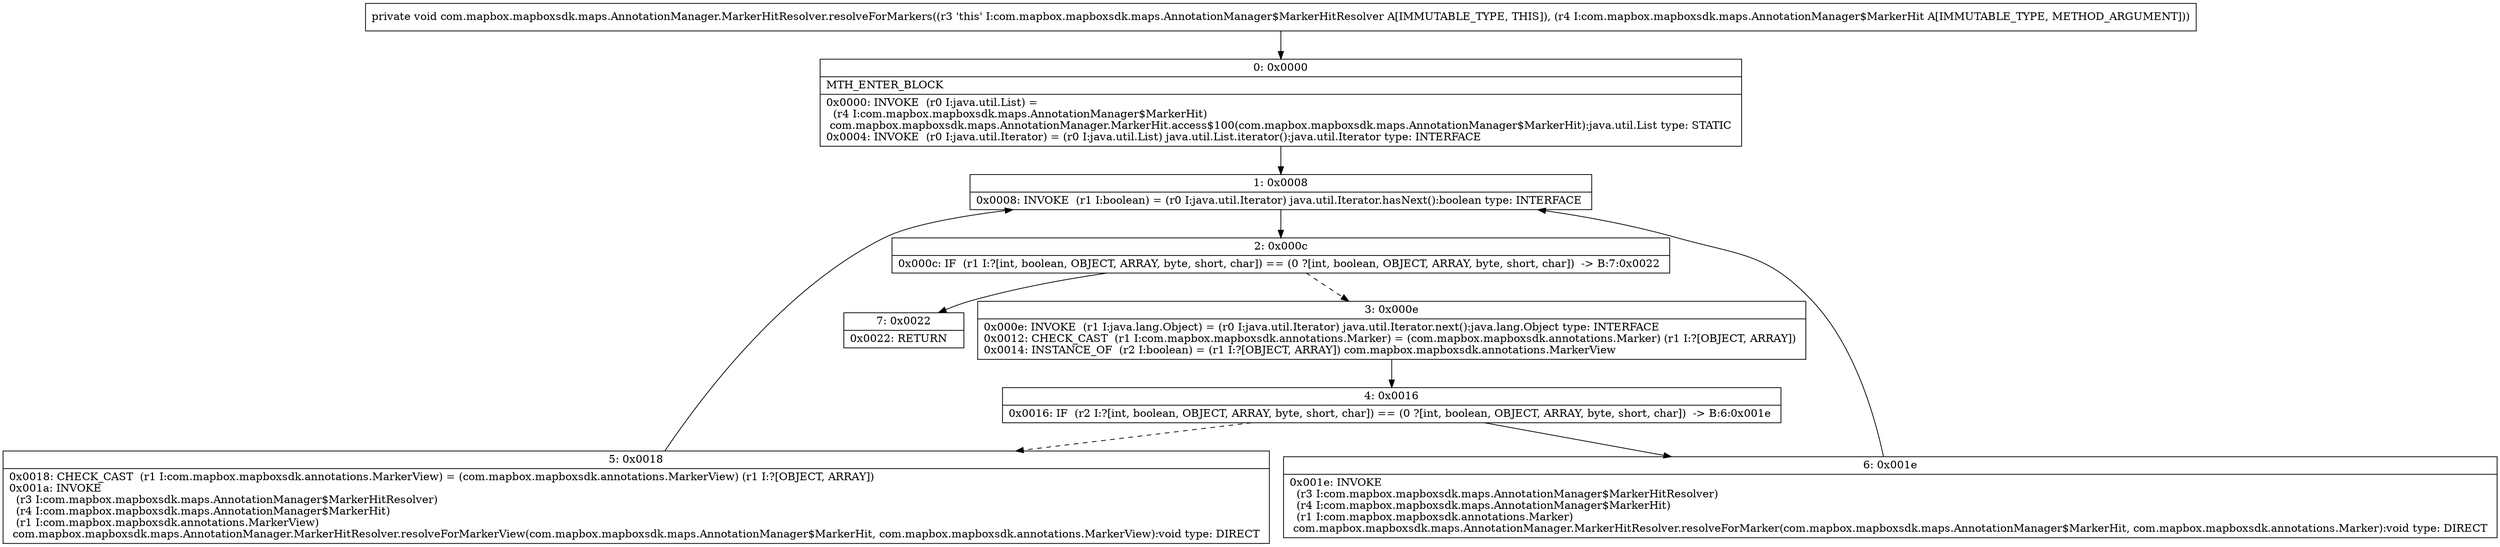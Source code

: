 digraph "CFG forcom.mapbox.mapboxsdk.maps.AnnotationManager.MarkerHitResolver.resolveForMarkers(Lcom\/mapbox\/mapboxsdk\/maps\/AnnotationManager$MarkerHit;)V" {
Node_0 [shape=record,label="{0\:\ 0x0000|MTH_ENTER_BLOCK\l|0x0000: INVOKE  (r0 I:java.util.List) = \l  (r4 I:com.mapbox.mapboxsdk.maps.AnnotationManager$MarkerHit)\l com.mapbox.mapboxsdk.maps.AnnotationManager.MarkerHit.access$100(com.mapbox.mapboxsdk.maps.AnnotationManager$MarkerHit):java.util.List type: STATIC \l0x0004: INVOKE  (r0 I:java.util.Iterator) = (r0 I:java.util.List) java.util.List.iterator():java.util.Iterator type: INTERFACE \l}"];
Node_1 [shape=record,label="{1\:\ 0x0008|0x0008: INVOKE  (r1 I:boolean) = (r0 I:java.util.Iterator) java.util.Iterator.hasNext():boolean type: INTERFACE \l}"];
Node_2 [shape=record,label="{2\:\ 0x000c|0x000c: IF  (r1 I:?[int, boolean, OBJECT, ARRAY, byte, short, char]) == (0 ?[int, boolean, OBJECT, ARRAY, byte, short, char])  \-\> B:7:0x0022 \l}"];
Node_3 [shape=record,label="{3\:\ 0x000e|0x000e: INVOKE  (r1 I:java.lang.Object) = (r0 I:java.util.Iterator) java.util.Iterator.next():java.lang.Object type: INTERFACE \l0x0012: CHECK_CAST  (r1 I:com.mapbox.mapboxsdk.annotations.Marker) = (com.mapbox.mapboxsdk.annotations.Marker) (r1 I:?[OBJECT, ARRAY]) \l0x0014: INSTANCE_OF  (r2 I:boolean) = (r1 I:?[OBJECT, ARRAY]) com.mapbox.mapboxsdk.annotations.MarkerView \l}"];
Node_4 [shape=record,label="{4\:\ 0x0016|0x0016: IF  (r2 I:?[int, boolean, OBJECT, ARRAY, byte, short, char]) == (0 ?[int, boolean, OBJECT, ARRAY, byte, short, char])  \-\> B:6:0x001e \l}"];
Node_5 [shape=record,label="{5\:\ 0x0018|0x0018: CHECK_CAST  (r1 I:com.mapbox.mapboxsdk.annotations.MarkerView) = (com.mapbox.mapboxsdk.annotations.MarkerView) (r1 I:?[OBJECT, ARRAY]) \l0x001a: INVOKE  \l  (r3 I:com.mapbox.mapboxsdk.maps.AnnotationManager$MarkerHitResolver)\l  (r4 I:com.mapbox.mapboxsdk.maps.AnnotationManager$MarkerHit)\l  (r1 I:com.mapbox.mapboxsdk.annotations.MarkerView)\l com.mapbox.mapboxsdk.maps.AnnotationManager.MarkerHitResolver.resolveForMarkerView(com.mapbox.mapboxsdk.maps.AnnotationManager$MarkerHit, com.mapbox.mapboxsdk.annotations.MarkerView):void type: DIRECT \l}"];
Node_6 [shape=record,label="{6\:\ 0x001e|0x001e: INVOKE  \l  (r3 I:com.mapbox.mapboxsdk.maps.AnnotationManager$MarkerHitResolver)\l  (r4 I:com.mapbox.mapboxsdk.maps.AnnotationManager$MarkerHit)\l  (r1 I:com.mapbox.mapboxsdk.annotations.Marker)\l com.mapbox.mapboxsdk.maps.AnnotationManager.MarkerHitResolver.resolveForMarker(com.mapbox.mapboxsdk.maps.AnnotationManager$MarkerHit, com.mapbox.mapboxsdk.annotations.Marker):void type: DIRECT \l}"];
Node_7 [shape=record,label="{7\:\ 0x0022|0x0022: RETURN   \l}"];
MethodNode[shape=record,label="{private void com.mapbox.mapboxsdk.maps.AnnotationManager.MarkerHitResolver.resolveForMarkers((r3 'this' I:com.mapbox.mapboxsdk.maps.AnnotationManager$MarkerHitResolver A[IMMUTABLE_TYPE, THIS]), (r4 I:com.mapbox.mapboxsdk.maps.AnnotationManager$MarkerHit A[IMMUTABLE_TYPE, METHOD_ARGUMENT])) }"];
MethodNode -> Node_0;
Node_0 -> Node_1;
Node_1 -> Node_2;
Node_2 -> Node_3[style=dashed];
Node_2 -> Node_7;
Node_3 -> Node_4;
Node_4 -> Node_5[style=dashed];
Node_4 -> Node_6;
Node_5 -> Node_1;
Node_6 -> Node_1;
}

